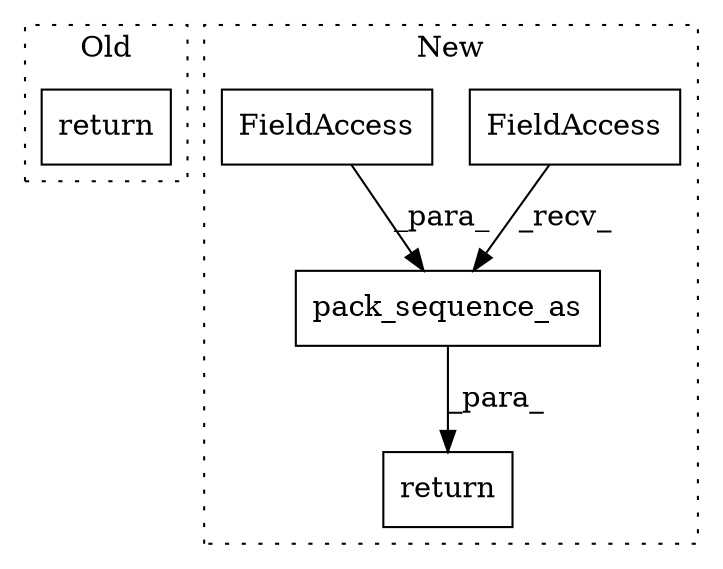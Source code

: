 digraph G {
subgraph cluster0 {
1 [label="return" a="41" s="3655" l="12" shape="box"];
label = "Old";
style="dotted";
}
subgraph cluster1 {
2 [label="pack_sequence_as" a="32" s="3898,3954" l="17,1" shape="box"];
3 [label="FieldAccess" a="22" s="3882" l="15" shape="box"];
4 [label="FieldAccess" a="22" s="3915" l="17" shape="box"];
5 [label="return" a="41" s="3870" l="12" shape="box"];
label = "New";
style="dotted";
}
2 -> 5 [label="_para_"];
3 -> 2 [label="_recv_"];
4 -> 2 [label="_para_"];
}